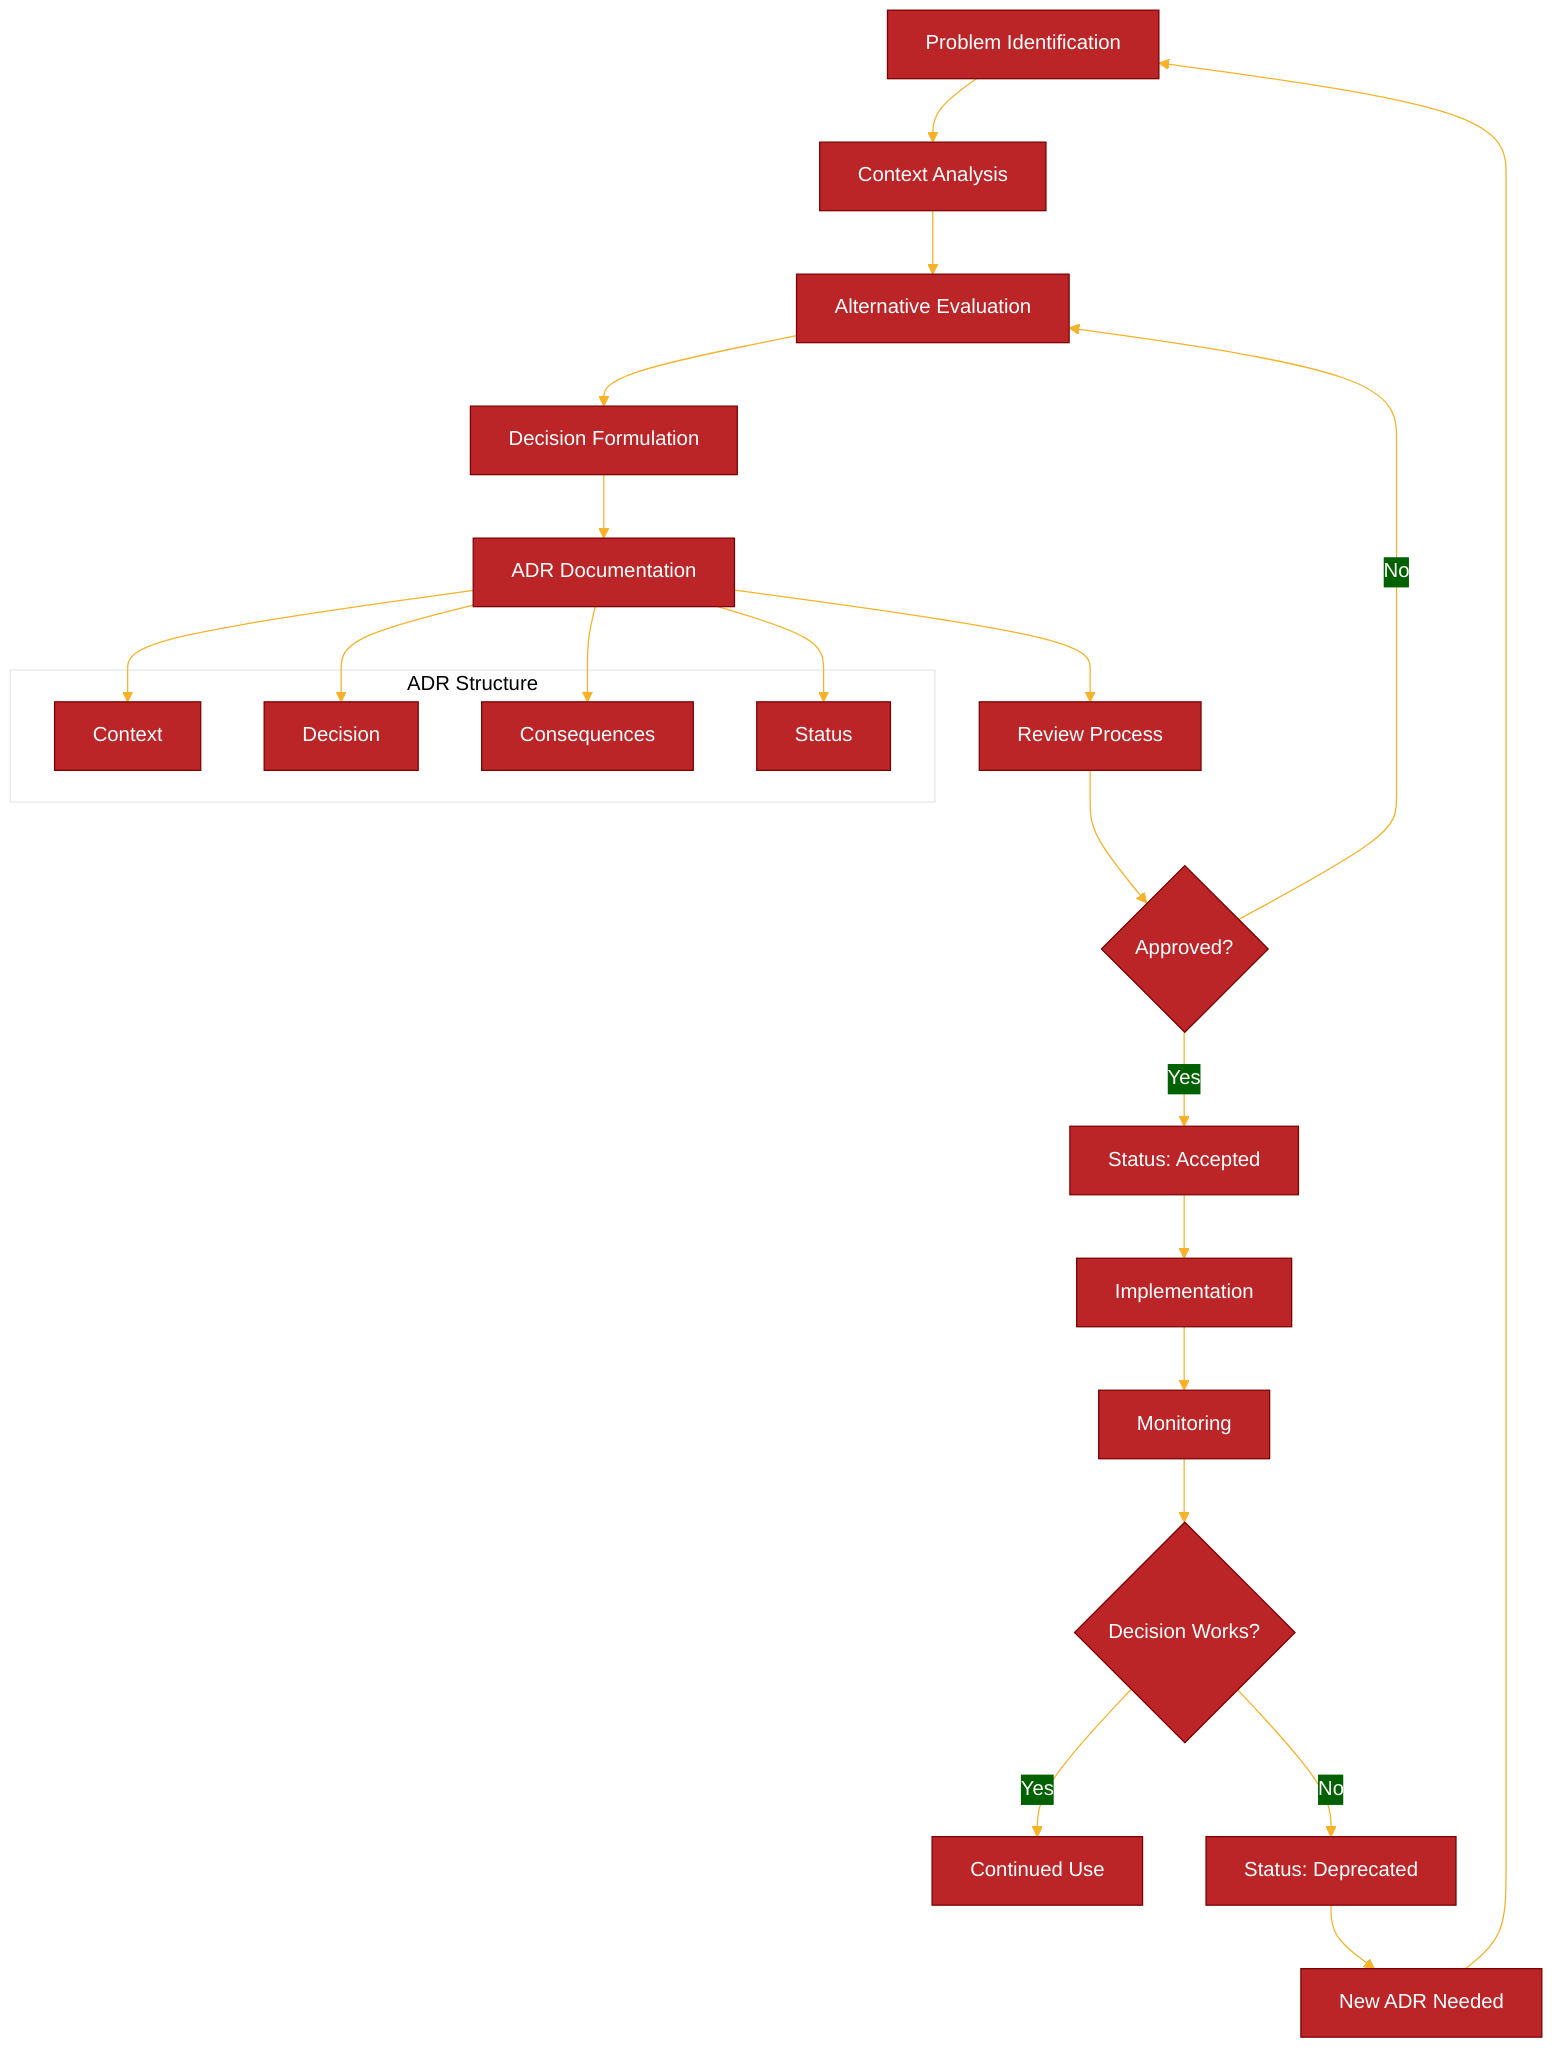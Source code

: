 ---
config:
  theme: 'base'
  themeVariables:
    primaryColor: '#BB2528'
    primaryTextColor: '#fff'
    primaryBorderColor: '#7C0000'
    lineColor: '#F8B229'
    secondaryColor: '#006100'
    tertiaryColor: '#fff'
---
graph TD
    A[Problem Identification] --> B[Context Analysis]
    B --> C[Alternative Evaluation]
    C --> D[Decision Formulation]
    D --> E[ADR Documentation]
    E --> F[Review Process]
    F --> G{Approved?}
    G -->|Yes| H[Status: Accepted]
    G -->|No| C
    H --> I[Implementation]
    I --> J[Monitoring]
    J --> K{Decision Works?}
    K -->|Yes| L[Continued Use]
    K -->|No| M[Status: Deprecated]
    M --> N[New ADR Needed]
    N --> A
    
    subgraph "ADR Structure"
        E1[Context]
        E2[Decision]
        E3[Consequences]
        E4[Status]
    end
    
    E --> E1
    E --> E2
    E --> E3
    E --> E4